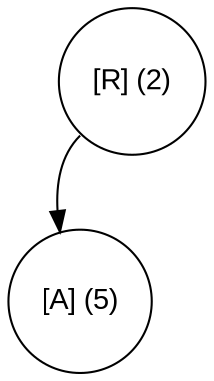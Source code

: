 digraph move_down {
	node [fontname="Arial", shape="circle", width=0.5]; 

	0 [label = "[R] (2)"];
	0:sw -> 1;
	1 [label = "[A] (5)"];
}
